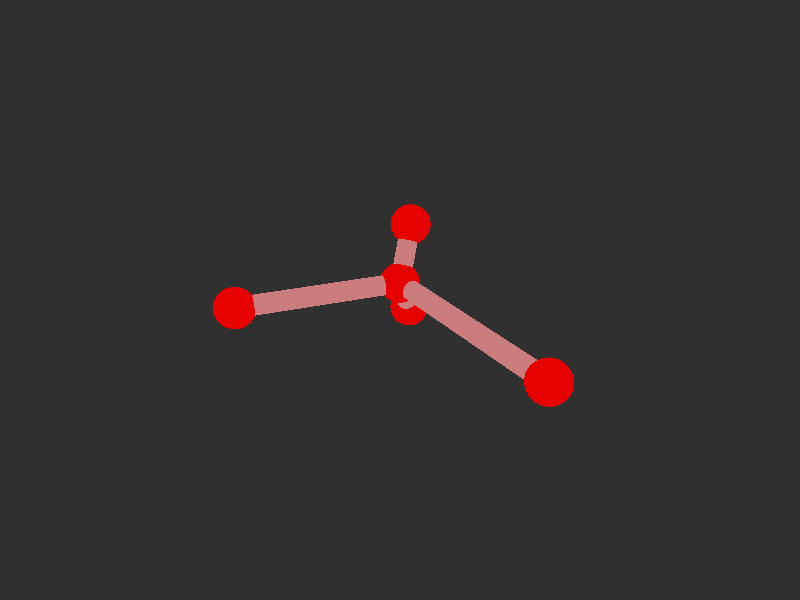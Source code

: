 #version 3.7; 
    global_settings { assumed_gamma 1.0 }
    

    camera {
    location  <20, 20, 20>
    right     x*image_width/image_height
    look_at   <0, 0, 0>
    angle 58
    }

    background { color rgb<1,1,1>*0.03 }


    light_source { <-20, 30, -25> color red 0.6 green 0.6 blue 0.6 }
    light_source { < 20, 30, -25> color red 0.6 green 0.6 blue 0.6 }
    
    #declare m = 1;
    union {

    union {
    sphere { m*<-1.2261899549950317,-0.1734155823745966,-1.229196072087371>, 1 }        
    sphere {  m*<0.08477796373135116,0.28129290033980675,8.67403283968243>, 1 }
    sphere {  m*<6.0440770921167575,0.08015376382171668,-4.9544639662722885>, 1 }
    sphere {  m*<-2.891003054586049,2.15569237719419,-2.1256575290029827>, 1}
    sphere { m*<-2.6232158335482176,-2.731999565209708,-1.9361112438404124>, 1 }    

        pigment { color rgb<0.8,0,0>  }
    finish { ambient 0.1 diffuse 0.7 phong 1 }
    }    
    union {
    cylinder { m*<0.08477796373135116,0.28129290033980675,8.67403283968243>, <-1.2261899549950317,-0.1734155823745966,-1.229196072087371>, 0.5 }
    cylinder { m*<6.0440770921167575,0.08015376382171668,-4.9544639662722885>, <-1.2261899549950317,-0.1734155823745966,-1.229196072087371>, 0.5}
    cylinder { m*<-2.891003054586049,2.15569237719419,-2.1256575290029827>, <-1.2261899549950317,-0.1734155823745966,-1.229196072087371>, 0.5 }
    cylinder {  m*<-2.6232158335482176,-2.731999565209708,-1.9361112438404124>, <-1.2261899549950317,-0.1734155823745966,-1.229196072087371>, 0.5}

    pigment { color rgb<0.6,.2,.2>  }
    finish { ambient 0.1 diffuse 0.7 phong 1 }    
    }
    
    // rotate <0, 0, 0>
    }
    #version 3.7; 
    global_settings { assumed_gamma 1.0 }
    

    camera {
    location  <20, 20, 20>
    right     x*image_width/image_height
    look_at   <0, 0, 0>
    angle 58
    }

    background { color rgb<1,1,1>*0.03 }


    light_source { <-20, 30, -25> color red 0.6 green 0.6 blue 0.6 }
    light_source { < 20, 30, -25> color red 0.6 green 0.6 blue 0.6 }
    
    #declare m = 1;
    union {

    union {
    sphere { m*<-1.2261899549950317,-0.1734155823745966,-1.229196072087371>, 1 }        
    sphere {  m*<0.08477796373135116,0.28129290033980675,8.67403283968243>, 1 }
    sphere {  m*<6.0440770921167575,0.08015376382171668,-4.9544639662722885>, 1 }
    sphere {  m*<-2.891003054586049,2.15569237719419,-2.1256575290029827>, 1}
    sphere { m*<-2.6232158335482176,-2.731999565209708,-1.9361112438404124>, 1 }    

        pigment { color rgb<0.8,0,0>  }
    finish { ambient 0.1 diffuse 0.7 phong 1 }
    }    
    union {
    cylinder { m*<0.08477796373135116,0.28129290033980675,8.67403283968243>, <-1.2261899549950317,-0.1734155823745966,-1.229196072087371>, 0.5 }
    cylinder { m*<6.0440770921167575,0.08015376382171668,-4.9544639662722885>, <-1.2261899549950317,-0.1734155823745966,-1.229196072087371>, 0.5}
    cylinder { m*<-2.891003054586049,2.15569237719419,-2.1256575290029827>, <-1.2261899549950317,-0.1734155823745966,-1.229196072087371>, 0.5 }
    cylinder {  m*<-2.6232158335482176,-2.731999565209708,-1.9361112438404124>, <-1.2261899549950317,-0.1734155823745966,-1.229196072087371>, 0.5}

    pigment { color rgb<0.6,.2,.2>  }
    finish { ambient 0.1 diffuse 0.7 phong 1 }    
    }
    
    // rotate <0, 0, 0>
    }
    